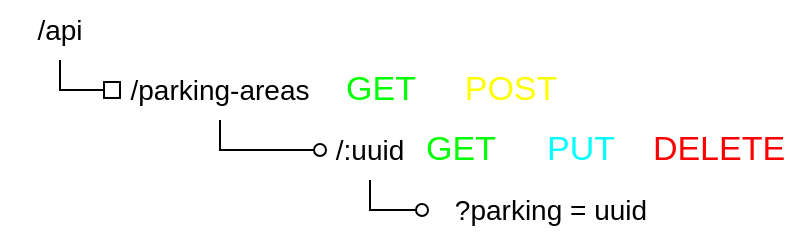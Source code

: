 <mxfile version="20.2.3" type="device"><diagram id="BYNZ9PhKtMFx7AoFcd71" name="Page-1"><mxGraphModel dx="1082" dy="601" grid="1" gridSize="10" guides="1" tooltips="1" connect="1" arrows="1" fold="1" page="1" pageScale="1" pageWidth="827" pageHeight="1169" math="0" shadow="0"><root><mxCell id="0"/><mxCell id="1" parent="0"/><mxCell id="VPc_yLC6yVO8nhGm6FgF-8" style="edgeStyle=orthogonalEdgeStyle;rounded=0;orthogonalLoop=1;jettySize=auto;html=1;fontSize=14;endArrow=oval;endFill=0;" edge="1" parent="1" source="VPc_yLC6yVO8nhGm6FgF-4" target="VPc_yLC6yVO8nhGm6FgF-7"><mxGeometry relative="1" as="geometry"><Array as="points"><mxPoint x="210" y="245"/></Array></mxGeometry></mxCell><mxCell id="VPc_yLC6yVO8nhGm6FgF-4" value="/parking-areas" style="text;html=1;strokeColor=none;fillColor=none;align=center;verticalAlign=middle;whiteSpace=wrap;rounded=0;fontSize=14;" vertex="1" parent="1"><mxGeometry x="160" y="200" width="100" height="30" as="geometry"/></mxCell><mxCell id="VPc_yLC6yVO8nhGm6FgF-5" value="GET" style="text;html=1;align=center;verticalAlign=middle;resizable=0;points=[];autosize=1;strokeColor=none;fillColor=none;fontSize=17;fontColor=#00FF00;" vertex="1" parent="1"><mxGeometry x="260" y="200" width="60" height="30" as="geometry"/></mxCell><mxCell id="VPc_yLC6yVO8nhGm6FgF-6" value="&lt;font color=&quot;#ffff00&quot;&gt;POST&lt;/font&gt;" style="text;html=1;align=center;verticalAlign=middle;resizable=0;points=[];autosize=1;strokeColor=none;fillColor=none;fontSize=17;fontColor=#00FF00;" vertex="1" parent="1"><mxGeometry x="320" y="200" width="70" height="30" as="geometry"/></mxCell><mxCell id="VPc_yLC6yVO8nhGm6FgF-15" style="edgeStyle=orthogonalEdgeStyle;rounded=0;orthogonalLoop=1;jettySize=auto;html=1;fontSize=14;endArrow=oval;endFill=0;" edge="1" parent="1" source="VPc_yLC6yVO8nhGm6FgF-7" target="VPc_yLC6yVO8nhGm6FgF-14"><mxGeometry relative="1" as="geometry"><Array as="points"><mxPoint x="285" y="275"/></Array></mxGeometry></mxCell><mxCell id="VPc_yLC6yVO8nhGm6FgF-7" value="/:uuid" style="text;html=1;strokeColor=none;fillColor=none;align=center;verticalAlign=middle;whiteSpace=wrap;rounded=0;fontSize=14;" vertex="1" parent="1"><mxGeometry x="260" y="230" width="50" height="30" as="geometry"/></mxCell><mxCell id="VPc_yLC6yVO8nhGm6FgF-10" style="edgeStyle=orthogonalEdgeStyle;rounded=0;orthogonalLoop=1;jettySize=auto;html=1;fontSize=14;endArrow=box;endFill=0;" edge="1" parent="1" source="VPc_yLC6yVO8nhGm6FgF-9" target="VPc_yLC6yVO8nhGm6FgF-4"><mxGeometry relative="1" as="geometry"><Array as="points"><mxPoint x="130" y="215"/></Array></mxGeometry></mxCell><mxCell id="VPc_yLC6yVO8nhGm6FgF-9" value="/api" style="text;html=1;strokeColor=none;fillColor=none;align=center;verticalAlign=middle;whiteSpace=wrap;rounded=0;fontSize=14;" vertex="1" parent="1"><mxGeometry x="100" y="170" width="60" height="30" as="geometry"/></mxCell><mxCell id="VPc_yLC6yVO8nhGm6FgF-11" value="GET" style="text;html=1;align=center;verticalAlign=middle;resizable=0;points=[];autosize=1;strokeColor=none;fillColor=none;fontSize=17;fontColor=#00FF00;" vertex="1" parent="1"><mxGeometry x="300" y="230" width="60" height="30" as="geometry"/></mxCell><mxCell id="VPc_yLC6yVO8nhGm6FgF-12" value="&lt;font color=&quot;#00ffff&quot;&gt;PUT&lt;/font&gt;" style="text;html=1;align=center;verticalAlign=middle;resizable=0;points=[];autosize=1;strokeColor=none;fillColor=none;fontSize=17;fontColor=#00FF00;" vertex="1" parent="1"><mxGeometry x="360" y="230" width="60" height="30" as="geometry"/></mxCell><mxCell id="VPc_yLC6yVO8nhGm6FgF-13" value="&lt;font&gt;DELETE&lt;/font&gt;" style="text;html=1;align=center;verticalAlign=middle;resizable=0;points=[];autosize=1;strokeColor=none;fillColor=none;fontSize=17;fontColor=#FF0000;" vertex="1" parent="1"><mxGeometry x="414" y="230" width="90" height="30" as="geometry"/></mxCell><mxCell id="VPc_yLC6yVO8nhGm6FgF-14" value="?parking = uuid" style="text;html=1;strokeColor=none;fillColor=none;align=center;verticalAlign=middle;whiteSpace=wrap;rounded=0;fontSize=14;" vertex="1" parent="1"><mxGeometry x="311" y="260" width="129" height="30" as="geometry"/></mxCell></root></mxGraphModel></diagram></mxfile>